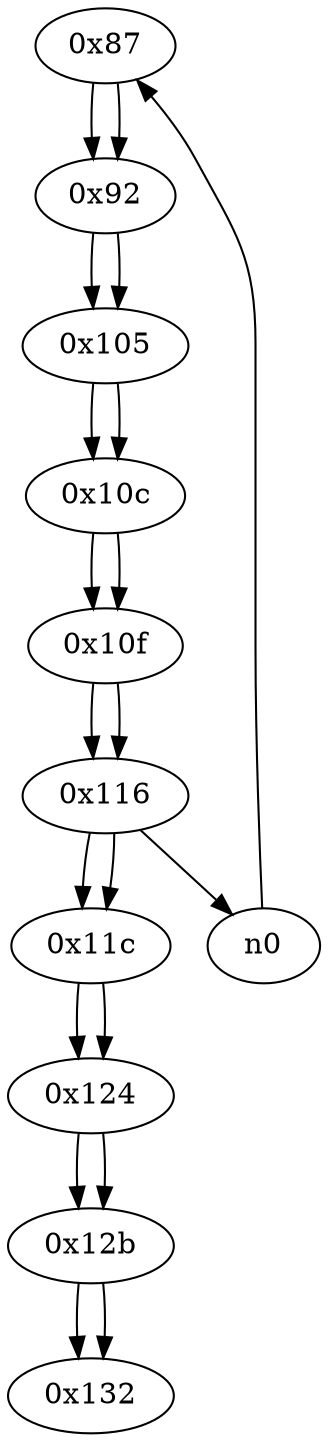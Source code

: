 digraph G{
/* nodes */
/* Start Freq.: 73406 */
/* entry: 0x87  */
  n1 [label="0x87"]
  n2 [label="0x92"]
  n3 [label="0x105"]
  n4 [label="0x10c"]
  n5 [label="0x10f"]
  n6 [label="0x116"]
  n7 [label="0x11c"]
  n8 [label="0x124"]
  n9 [label="0x12b"]
  na [label="0x132"]
/* edges */
n1 -> n2;
n0 -> n1;
n2 -> n3;
n1 -> n2;
n3 -> n4;
n2 -> n3;
n4 -> n5;
n3 -> n4;
n5 -> n6;
n4 -> n5;
n6 -> n0;
n6 -> n7;
n5 -> n6;
n7 -> n8;
n6 -> n7;
n8 -> n9;
n7 -> n8;
n9 -> na;
n8 -> n9;
n9 -> na;
}
